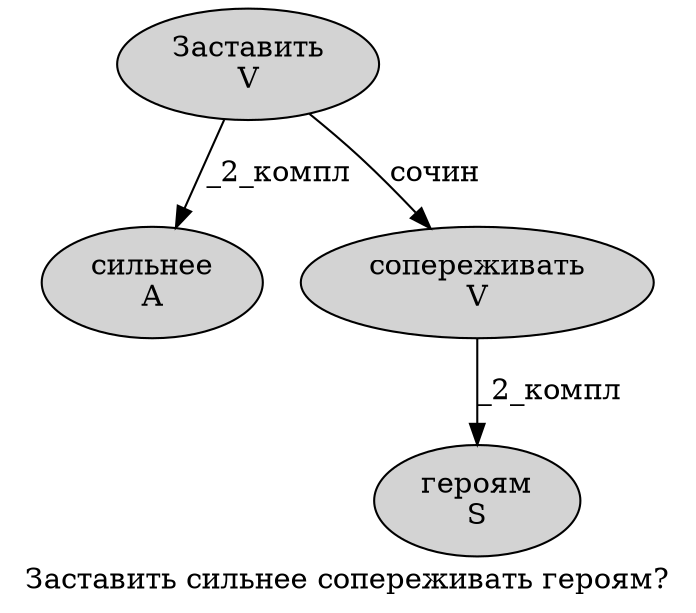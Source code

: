 digraph SENTENCE_2404 {
	graph [label="Заставить сильнее сопереживать героям?"]
	node [style=filled]
		0 [label="Заставить
V" color="" fillcolor=lightgray penwidth=1 shape=ellipse]
		1 [label="сильнее
A" color="" fillcolor=lightgray penwidth=1 shape=ellipse]
		2 [label="сопереживать
V" color="" fillcolor=lightgray penwidth=1 shape=ellipse]
		3 [label="героям
S" color="" fillcolor=lightgray penwidth=1 shape=ellipse]
			2 -> 3 [label="_2_компл"]
			0 -> 1 [label="_2_компл"]
			0 -> 2 [label="сочин"]
}